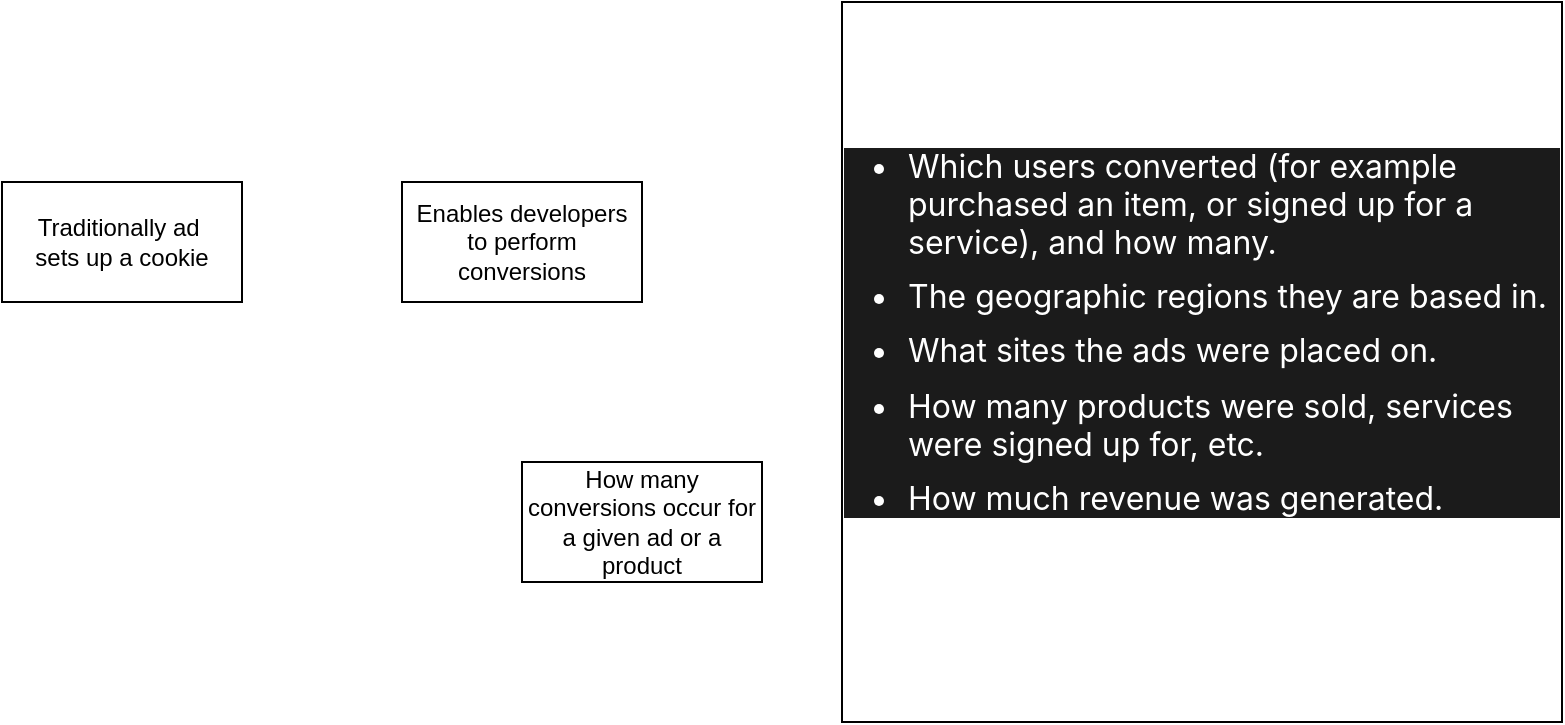 <mxfile version="24.7.7">
  <diagram name="Page-1" id="xLjPdMoBhbdiot9A20AZ">
    <mxGraphModel dx="954" dy="592" grid="1" gridSize="10" guides="1" tooltips="1" connect="1" arrows="1" fold="1" page="1" pageScale="1" pageWidth="827" pageHeight="1169" math="0" shadow="0">
      <root>
        <mxCell id="0" />
        <mxCell id="1" parent="0" />
        <mxCell id="8027Ehb1NLFjfG-MqjXY-1" value="Enables developers to perform conversions" style="rounded=0;whiteSpace=wrap;html=1;" vertex="1" parent="1">
          <mxGeometry x="290" y="140" width="120" height="60" as="geometry" />
        </mxCell>
        <mxCell id="8027Ehb1NLFjfG-MqjXY-2" value="How many conversions occur for a given ad or a product" style="rounded=0;whiteSpace=wrap;html=1;" vertex="1" parent="1">
          <mxGeometry x="350" y="280" width="120" height="60" as="geometry" />
        </mxCell>
        <mxCell id="8027Ehb1NLFjfG-MqjXY-3" value="&#xa;&lt;ul style=&quot;box-sizing: border-box; margin: 1rem 0px 2rem; list-style: disc; padding: 0px 0px 0px 2rem; color: rgb(255, 255, 255); font-family: Inter, BlinkMacSystemFont, &amp;quot;Segoe UI&amp;quot;, Roboto, Oxygen, Ubuntu, Cantarell, &amp;quot;Fira Sans&amp;quot;, &amp;quot;Droid Sans&amp;quot;, &amp;quot;Helvetica Neue&amp;quot;, sans-serif; font-size: 16px; font-style: normal; font-variant-ligatures: normal; font-variant-caps: normal; font-weight: 400; letter-spacing: normal; orphans: 2; text-align: start; text-indent: 0px; text-transform: none; widows: 2; word-spacing: 0px; -webkit-text-stroke-width: 0px; white-space: normal; background-color: rgb(27, 27, 27); text-decoration-thickness: initial; text-decoration-style: initial; text-decoration-color: initial;&quot;&gt;&lt;li style=&quot;box-sizing: border-box; margin: 0.5rem 0px;&quot;&gt;Which users converted (for example purchased an item, or signed up for a service), and how many.&lt;/li&gt;&lt;li style=&quot;box-sizing: border-box; margin: 0.5rem 0px;&quot;&gt;The geographic regions they are based in.&lt;/li&gt;&lt;li style=&quot;box-sizing: border-box; margin: 0.5rem 0px;&quot;&gt;What sites the ads were placed on.&lt;/li&gt;&lt;li style=&quot;box-sizing: border-box; margin: 0.5rem 0px;&quot;&gt;How many products were sold, services were signed up for, etc.&lt;/li&gt;&lt;li style=&quot;box-sizing: border-box; margin: 0.5rem 0px;&quot;&gt;How much revenue was generated.&lt;/li&gt;&lt;/ul&gt;&#xa;&#xa;" style="whiteSpace=wrap;html=1;aspect=fixed;" vertex="1" parent="1">
          <mxGeometry x="510" y="50" width="360" height="360" as="geometry" />
        </mxCell>
        <mxCell id="8027Ehb1NLFjfG-MqjXY-4" value="Traditionally ad&amp;nbsp;&lt;div&gt;sets up a cookie&lt;/div&gt;" style="rounded=0;whiteSpace=wrap;html=1;" vertex="1" parent="1">
          <mxGeometry x="90" y="140" width="120" height="60" as="geometry" />
        </mxCell>
      </root>
    </mxGraphModel>
  </diagram>
</mxfile>
